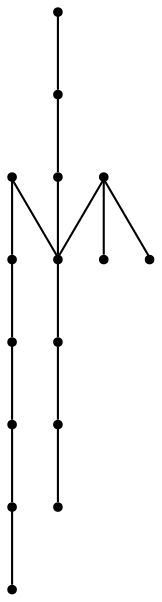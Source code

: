 graph {
  node [shape=point,comment="{\"directed\":false,\"doi\":\"10.1007/978-3-642-11805-0_28\",\"figure\":\"1\"}"]

  v0 [pos="1159.1119674860045,905.5739674568174"]
  v1 [pos="1094.188689688749,905.5739674568174"]
  v2 [pos="1029.2653959850932,905.5739674568174"]
  v3 [pos="964.3421181878377,905.5739674568174"]
  v4 [pos="899.4188244841819,905.5739674568174"]
  v5 [pos="838.8737993195999,905.5739674568174"]
  v6 [pos="765.2565602236016,671.9890863505275"]
  v7 [pos="765.2565602236016,741.2017276330425"]
  v8 [pos="765.2565602236016,810.414496118372"]
  v9 [pos="765.2565602236016,905.5739674568174"]
  v10 [pos="765.2565602236016,996.4196097547356"]
  v11 [pos="765.2565602236016,1074.2603543281552"]
  v12 [pos="765.2565602236016,1143.5355157938868"]
  v13 [pos="678.6921951293945,905.5739674568174"]
  v14 [pos="613.8314772051433,862.3083470344541"]
  v15 [pos="612.8307260202806,949.3398765477266"]

  v1 -- v0 [id="-2",pos="1094.188689688749,905.5739674568174 1159.1119674860045,905.5739674568174 1159.1119674860045,905.5739674568174 1159.1119674860045,905.5739674568174"]
  v2 -- v1 [id="-3",pos="1029.2653959850932,905.5739674568174 1094.188689688749,905.5739674568174 1094.188689688749,905.5739674568174 1094.188689688749,905.5739674568174"]
  v3 -- v2 [id="-4",pos="964.3421181878377,905.5739674568174 1029.2653959850932,905.5739674568174 1029.2653959850932,905.5739674568174 1029.2653959850932,905.5739674568174"]
  v4 -- v3 [id="-5",pos="899.4188244841819,905.5739674568174 964.3421181878377,905.5739674568174 964.3421181878377,905.5739674568174 964.3421181878377,905.5739674568174"]
  v5 -- v4 [id="-6",pos="838.8737993195999,905.5739674568174 899.4188244841819,905.5739674568174 899.4188244841819,905.5739674568174 899.4188244841819,905.5739674568174"]
  v6 -- v7 [id="-8",pos="765.2565602236016,671.9890863505275 765.2565602236016,741.2017276330425 765.2565602236016,741.2017276330425 765.2565602236016,741.2017276330425"]
  v7 -- v8 [id="-9",pos="765.2565602236016,741.2017276330425 765.2565602236016,810.414496118372 765.2565602236016,810.414496118372 765.2565602236016,810.414496118372"]
  v9 -- v10 [id="-11",pos="765.2565602236016,905.5739674568174 765.2565602236016,996.4196097547356 765.2565602236016,996.4196097547356 765.2565602236016,996.4196097547356"]
  v10 -- v11 [id="-12",pos="765.2565602236016,996.4196097547356 765.2565602236016,1074.2603543281552 765.2565602236016,1074.2603543281552 765.2565602236016,1074.2603543281552"]
  v11 -- v12 [id="-13",pos="765.2565602236016,1074.2603543281552 765.2565602236016,1143.5355157938868 765.2565602236016,1143.5355157938868 765.2565602236016,1143.5355157938868"]
  v13 -- v14 [id="-15",pos="678.6921951293945,905.5739674568174 613.8314772051433,862.3083470344541 613.8314772051433,862.3083470344541 613.8314772051433,862.3083470344541"]
  v13 -- v15 [id="-16",pos="678.6921951293945,905.5739674568174 612.8307260202806,949.3398765477266 612.8307260202806,949.3398765477266 612.8307260202806,949.3398765477266"]
  v5 -- v9 [id="-7",pos="838.8737993195999,905.5739674568174 765.2565602236016,905.5739674568174 765.2565602236016,905.5739674568174 765.2565602236016,905.5739674568174"]
  v8 -- v9 [id="-10",pos="765.2565602236016,810.414496118372 765.2565602236016,905.5739674568174 765.2565602236016,905.5739674568174 765.2565602236016,905.5739674568174"]
  v13 -- v9 [id="-14",pos="678.6921951293945,905.5739674568174 765.2565602236016,905.5739674568174 765.2565602236016,905.5739674568174 765.2565602236016,905.5739674568174"]
}